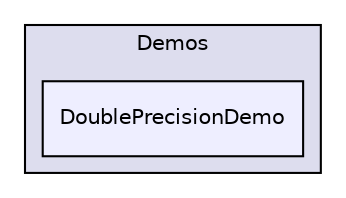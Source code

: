 digraph "bullet/bullet-2.82-r2704/Demos/DoublePrecisionDemo" {
  compound=true
  node [ fontsize="10", fontname="Helvetica"];
  edge [ labelfontsize="10", labelfontname="Helvetica"];
  subgraph clusterdir_fbeee990c6fb95278eb756dfe9f9c37f {
    graph [ bgcolor="#ddddee", pencolor="black", label="Demos" fontname="Helvetica", fontsize="10", URL="dir_fbeee990c6fb95278eb756dfe9f9c37f.html"]
  dir_afcad79cc66ea91e4b7b5936d9b0aa51 [shape=box, label="DoublePrecisionDemo", style="filled", fillcolor="#eeeeff", pencolor="black", URL="dir_afcad79cc66ea91e4b7b5936d9b0aa51.html"];
  }
}
